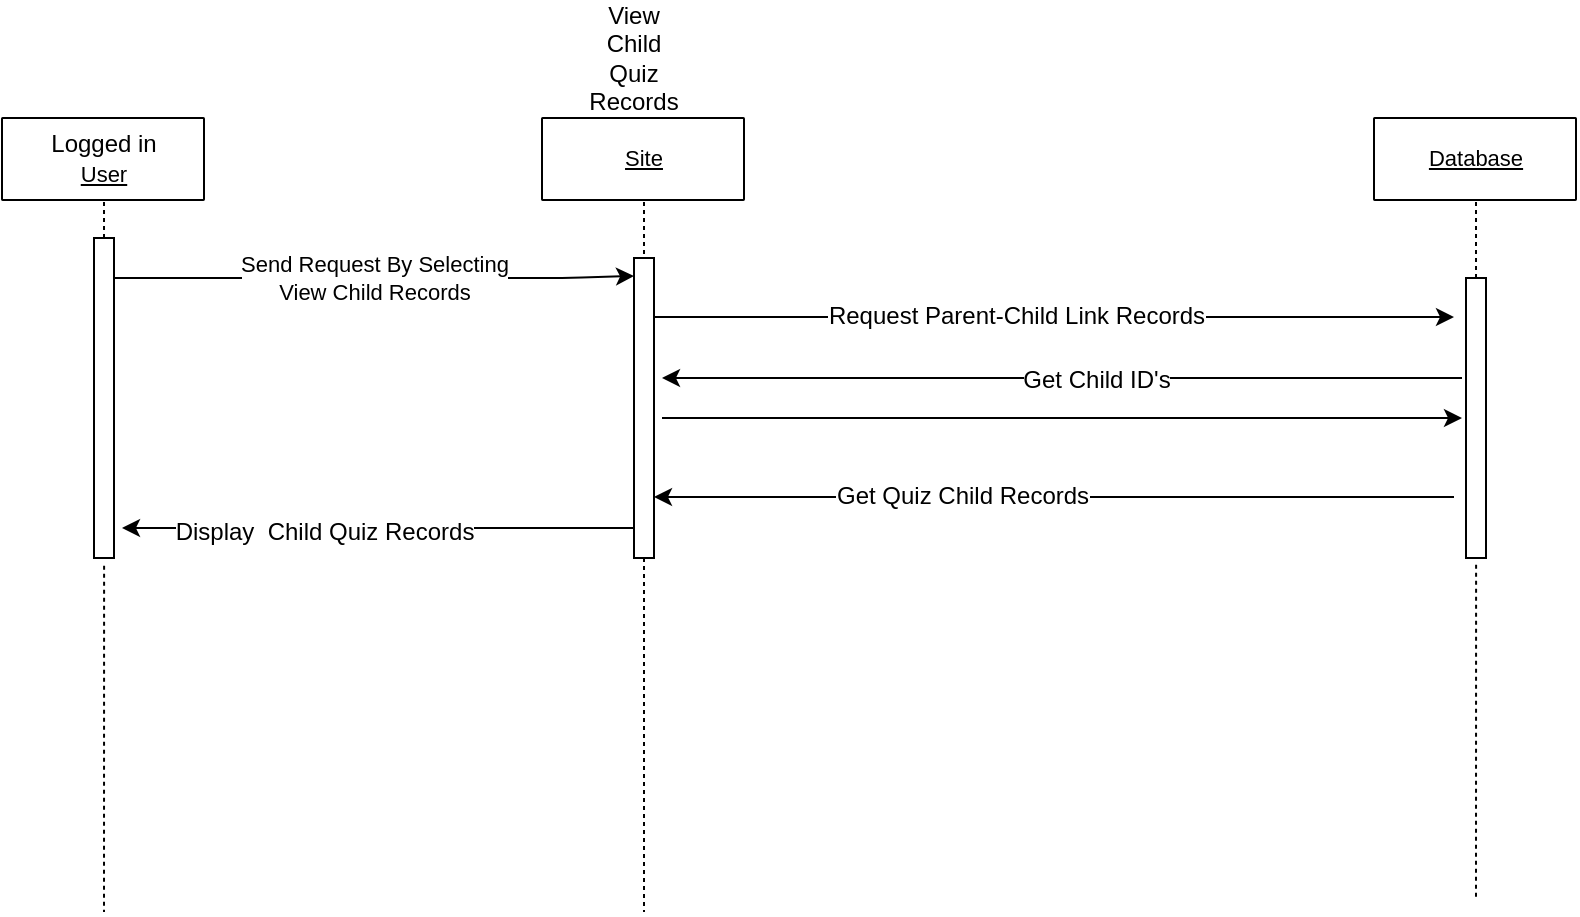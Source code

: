 <mxfile version="12.2.6" type="github" pages="1"><diagram id="z3GykfxEeM_3-pgF7mjN" name="Page-1"><mxGraphModel dx="1102" dy="601" grid="1" gridSize="10" guides="1" tooltips="1" connect="1" arrows="1" fold="1" page="1" pageScale="1" pageWidth="850" pageHeight="1100" math="0" shadow="0"><root><mxCell id="0"/><mxCell id="1" parent="0"/><mxCell id="WGgRwCxHu7iBe9GPnQNk-1" style="vsdxID=3;fillColor=none;gradientColor=none;strokeColor=none;spacingTop=-3;spacingBottom=-3;spacingLeft=-3;spacingRight=-3;labelBackgroundColor=none;rounded=0;html=1;whiteSpace=wrap;" parent="1" vertex="1"><mxGeometry x="40" y="60" width="101" height="41" as="geometry"/></mxCell><mxCell id="WGgRwCxHu7iBe9GPnQNk-2" style="vsdxID=4;fillColor=#ffffff;gradientColor=none;shape=stencil(pZFLDsIwDERP4y1yEiEOUMoFOEFEDLEISZWG7+lJaypVFSvY2TPPsjUG0/TedgQa+5LTme7sigezBa05espcagWmBdMcU6ZTTtfopO9sJTWOCjmZUQOt0ebDnl8kGq6M2qzFkMlLug0bHx9frOdEo7A7YQPHGavwH3rqv8I/o8sbajFGI6FxCJLs3F9GWSV5g2nf);strokeColor=#000000;spacingTop=-3;spacingBottom=-3;spacingLeft=-3;spacingRight=-3;labelBackgroundColor=none;rounded=1;html=1;whiteSpace=wrap;" parent="WGgRwCxHu7iBe9GPnQNk-1" vertex="1"><mxGeometry width="101" height="41" as="geometry"/></mxCell><mxCell id="WGgRwCxHu7iBe9GPnQNk-3" value="Logged in&lt;br&gt;&lt;p style=&quot;margin-left: 0 ; margin-right: 0 ; margin-top: 0px ; margin-bottom: 0px ; text-indent: 0 ; direction: ltr&quot;&gt;&lt;font style=&quot;font-size: 11px ; font-family: &amp;#34;arial&amp;#34; ; color: #000000 ; direction: ltr ; letter-spacing: 0px ; line-height: 100% ; opacity: 1&quot;&gt;&lt;u&gt;User&lt;/u&gt;&lt;/font&gt;&lt;/p&gt;" style="text;vsdxID=3;fillColor=none;gradientColor=none;strokeColor=none;spacingTop=-3;spacingBottom=-3;spacingLeft=-3;spacingRight=-3;labelBackgroundColor=none;rounded=0;html=1;whiteSpace=wrap;verticalAlign=middle;align=center;;html=1;" parent="WGgRwCxHu7iBe9GPnQNk-1" vertex="1"><mxGeometry y="-0.48" width="101.6" height="41.91" as="geometry"/></mxCell><mxCell id="WGgRwCxHu7iBe9GPnQNk-4" style="vsdxID=5;fillColor=none;gradientColor=none;strokeColor=none;spacingTop=-3;spacingBottom=-3;spacingLeft=-3;spacingRight=-3;labelBackgroundColor=none;rounded=0;html=1;whiteSpace=wrap;" parent="1" vertex="1"><mxGeometry x="310" y="60" width="101" height="41" as="geometry"/></mxCell><mxCell id="WGgRwCxHu7iBe9GPnQNk-5" style="vsdxID=6;fillColor=#ffffff;gradientColor=none;shape=stencil(pZFLDsIwDERP4y1yEiEOUMoFOEFEDLEISZWG7+lJaypVFSvY2TPPsjUG0/TedgQa+5LTme7sigezBa05espcagWmBdMcU6ZTTtfopO9sJTWOCjmZUQOt0ebDnl8kGq6M2qzFkMlLug0bHx9frOdEo7A7YQPHGavwH3rqv8I/o8sbajFGI6FxCJLs3F9GWSV5g2nf);strokeColor=#000000;spacingTop=-3;spacingBottom=-3;spacingLeft=-3;spacingRight=-3;labelBackgroundColor=none;rounded=1;html=1;whiteSpace=wrap;" parent="WGgRwCxHu7iBe9GPnQNk-4" vertex="1"><mxGeometry width="101" height="41" as="geometry"/></mxCell><mxCell id="WGgRwCxHu7iBe9GPnQNk-6" value="&lt;p style=&quot;align:center;margin-left:0;margin-right:0;margin-top:0px;margin-bottom:0px;text-indent:0;valign:middle;direction:ltr;&quot;&gt;&lt;font style=&quot;font-size:11px;font-family:Arial;color:#000000;direction:ltr;letter-spacing:0px;line-height:100%;opacity:1&quot;&gt;&lt;u&gt;Site&lt;/u&gt;&lt;/font&gt;&lt;/p&gt;" style="text;vsdxID=5;fillColor=none;gradientColor=none;strokeColor=none;spacingTop=-3;spacingBottom=-3;spacingLeft=-3;spacingRight=-3;labelBackgroundColor=none;rounded=0;html=1;whiteSpace=wrap;verticalAlign=middle;align=center;;html=1;" parent="WGgRwCxHu7iBe9GPnQNk-4" vertex="1"><mxGeometry y="-0.48" width="101.6" height="41.91" as="geometry"/></mxCell><mxCell id="WGgRwCxHu7iBe9GPnQNk-7" style="vsdxID=7;fillColor=none;gradientColor=none;strokeColor=none;spacingTop=-3;spacingBottom=-3;spacingLeft=-3;spacingRight=-3;labelBackgroundColor=none;rounded=0;html=1;whiteSpace=wrap;" parent="1" vertex="1"><mxGeometry x="726" y="60" width="101" height="41" as="geometry"/></mxCell><mxCell id="WGgRwCxHu7iBe9GPnQNk-8" style="vsdxID=8;fillColor=#ffffff;gradientColor=none;shape=stencil(pZFLDsIwDERP4y1yEiEOUMoFOEFEDLEISZWG7+lJaypVFSvY2TPPsjUG0/TedgQa+5LTme7sigezBa05espcagWmBdMcU6ZTTtfopO9sJTWOCjmZUQOt0ebDnl8kGq6M2qzFkMlLug0bHx9frOdEo7A7YQPHGavwH3rqv8I/o8sbajFGI6FxCJLs3F9GWSV5g2nf);strokeColor=#000000;spacingTop=-3;spacingBottom=-3;spacingLeft=-3;spacingRight=-3;labelBackgroundColor=none;rounded=1;html=1;whiteSpace=wrap;" parent="WGgRwCxHu7iBe9GPnQNk-7" vertex="1"><mxGeometry width="101" height="41" as="geometry"/></mxCell><mxCell id="WGgRwCxHu7iBe9GPnQNk-9" value="&lt;p style=&quot;align:center;margin-left:0;margin-right:0;margin-top:0px;margin-bottom:0px;text-indent:0;valign:middle;direction:ltr;&quot;&gt;&lt;font style=&quot;font-size:11px;font-family:Arial;color:#000000;direction:ltr;letter-spacing:0px;line-height:100%;opacity:1&quot;&gt;&lt;u&gt;Database&lt;/u&gt;&lt;/font&gt;&lt;/p&gt;" style="text;vsdxID=7;fillColor=none;gradientColor=none;strokeColor=none;spacingTop=-3;spacingBottom=-3;spacingLeft=-3;spacingRight=-3;labelBackgroundColor=none;rounded=0;html=1;whiteSpace=wrap;verticalAlign=middle;align=center;;html=1;" parent="WGgRwCxHu7iBe9GPnQNk-7" vertex="1"><mxGeometry y="-0.48" width="101.6" height="41.91" as="geometry"/></mxCell><mxCell id="WGgRwCxHu7iBe9GPnQNk-10" style="vsdxID=10;edgeStyle=none;dashed=1;dashPattern=2.00 2.00;startArrow=none;endArrow=none;startSize=5;endSize=5;strokeColor=#000000;spacingTop=-3;spacingBottom=-3;spacingLeft=-3;spacingRight=-3;verticalAlign=middle;html=1;labelBackgroundColor=none;rounded=0;" parent="1" source="Hc6lMpOv_d2KN20AxJxX-3" edge="1"><mxGeometry relative="1" as="geometry"><mxPoint as="offset"/><Array as="points"/><mxPoint x="361" y="102" as="sourcePoint"/><mxPoint x="361" y="457" as="targetPoint"/></mxGeometry></mxCell><mxCell id="WGgRwCxHu7iBe9GPnQNk-11" style="vsdxID=9;edgeStyle=none;dashed=1;dashPattern=2.00 2.00;startArrow=none;endArrow=none;startSize=5;endSize=5;strokeColor=#000000;spacingTop=-3;spacingBottom=-3;spacingLeft=-3;spacingRight=-3;verticalAlign=middle;html=1;labelBackgroundColor=none;rounded=0;exitX=0.505;exitY=1.024;exitDx=0;exitDy=0;exitPerimeter=0;" parent="1" source="Hc6lMpOv_d2KN20AxJxX-1" edge="1"><mxGeometry relative="1" as="geometry"><mxPoint as="offset"/><Array as="points"/><mxPoint x="91" y="457" as="targetPoint"/></mxGeometry></mxCell><mxCell id="WGgRwCxHu7iBe9GPnQNk-12" style="vsdxID=11;edgeStyle=none;dashed=1;dashPattern=2.00 2.00;startArrow=none;endArrow=none;startSize=5;endSize=5;strokeColor=#000000;spacingTop=-3;spacingBottom=-3;spacingLeft=-3;spacingRight=-3;verticalAlign=middle;html=1;labelBackgroundColor=none;rounded=0;exitX=0.505;exitY=1.024;exitDx=0;exitDy=0;exitPerimeter=0;" parent="1" source="Hc6lMpOv_d2KN20AxJxX-8" edge="1"><mxGeometry relative="1" as="geometry"><mxPoint as="offset"/><Array as="points"/><mxPoint x="777" y="450" as="targetPoint"/></mxGeometry></mxCell><mxCell id="Hc6lMpOv_d2KN20AxJxX-1" value="" style="html=1;points=[];perimeter=orthogonalPerimeter;" parent="1" vertex="1"><mxGeometry x="86" y="120" width="10" height="160" as="geometry"/></mxCell><mxCell id="Hc6lMpOv_d2KN20AxJxX-2" style="vsdxID=9;edgeStyle=none;dashed=1;dashPattern=2.00 2.00;startArrow=none;endArrow=none;startSize=5;endSize=5;strokeColor=#000000;spacingTop=-3;spacingBottom=-3;spacingLeft=-3;spacingRight=-3;verticalAlign=middle;html=1;labelBackgroundColor=none;rounded=0;exitX=0.505;exitY=1.024;exitDx=0;exitDy=0;exitPerimeter=0;" parent="1" source="WGgRwCxHu7iBe9GPnQNk-1" target="Hc6lMpOv_d2KN20AxJxX-1" edge="1"><mxGeometry relative="1" as="geometry"><mxPoint as="offset"/><Array as="points"/><mxPoint x="91" y="457" as="targetPoint"/><mxPoint x="91" y="102" as="sourcePoint"/></mxGeometry></mxCell><mxCell id="Hc6lMpOv_d2KN20AxJxX-3" value="" style="html=1;points=[];perimeter=orthogonalPerimeter;" parent="1" vertex="1"><mxGeometry x="356" y="130" width="10" height="150" as="geometry"/></mxCell><mxCell id="Hc6lMpOv_d2KN20AxJxX-4" style="vsdxID=10;edgeStyle=none;dashed=1;dashPattern=2.00 2.00;startArrow=none;endArrow=none;startSize=5;endSize=5;strokeColor=#000000;spacingTop=-3;spacingBottom=-3;spacingLeft=-3;spacingRight=-3;verticalAlign=middle;html=1;labelBackgroundColor=none;rounded=0;" parent="1" target="Hc6lMpOv_d2KN20AxJxX-3" edge="1"><mxGeometry relative="1" as="geometry"><mxPoint as="offset"/><Array as="points"/><mxPoint x="361" y="102" as="sourcePoint"/><mxPoint x="361" y="457" as="targetPoint"/></mxGeometry></mxCell><mxCell id="Hc6lMpOv_d2KN20AxJxX-5" value="&lt;div&gt;Send Request By Selecting&lt;/div&gt;&lt;div&gt;View Child Records&lt;/div&gt;" style="endArrow=classic;html=1;entryX=0;entryY=0.06;entryDx=0;entryDy=0;entryPerimeter=0;" parent="1" source="Hc6lMpOv_d2KN20AxJxX-1" edge="1" target="Hc6lMpOv_d2KN20AxJxX-3"><mxGeometry width="50" height="50" relative="1" as="geometry"><mxPoint x="180" y="210" as="sourcePoint"/><mxPoint x="350" y="160" as="targetPoint"/><Array as="points"><mxPoint x="320" y="140"/></Array></mxGeometry></mxCell><mxCell id="Hc6lMpOv_d2KN20AxJxX-9" value="" style="endArrow=classic;html=1;" parent="1" edge="1"><mxGeometry width="50" height="50" relative="1" as="geometry"><mxPoint x="366" y="159.5" as="sourcePoint"/><mxPoint x="766" y="159.5" as="targetPoint"/></mxGeometry></mxCell><mxCell id="Hc6lMpOv_d2KN20AxJxX-10" value="Request Parent-Child Link Records" style="text;html=1;resizable=0;points=[];align=center;verticalAlign=middle;labelBackgroundColor=#ffffff;" parent="Hc6lMpOv_d2KN20AxJxX-9" vertex="1" connectable="0"><mxGeometry x="-0.095" y="1" relative="1" as="geometry"><mxPoint as="offset"/></mxGeometry></mxCell><mxCell id="Hc6lMpOv_d2KN20AxJxX-11" value="" style="endArrow=classic;html=1;" parent="1" edge="1"><mxGeometry width="50" height="50" relative="1" as="geometry"><mxPoint x="766" y="249.5" as="sourcePoint"/><mxPoint x="366" y="249.5" as="targetPoint"/></mxGeometry></mxCell><mxCell id="Hc6lMpOv_d2KN20AxJxX-12" value="Get Quiz Child Records" style="text;html=1;resizable=0;points=[];align=center;verticalAlign=middle;labelBackgroundColor=#ffffff;" parent="Hc6lMpOv_d2KN20AxJxX-11" vertex="1" connectable="0"><mxGeometry x="0.23" y="-1" relative="1" as="geometry"><mxPoint as="offset"/></mxGeometry></mxCell><mxCell id="Hc6lMpOv_d2KN20AxJxX-13" value="" style="endArrow=classic;html=1;exitX=0;exitY=0.9;exitDx=0;exitDy=0;exitPerimeter=0;" parent="1" source="Hc6lMpOv_d2KN20AxJxX-3" edge="1"><mxGeometry width="50" height="50" relative="1" as="geometry"><mxPoint x="40" y="530" as="sourcePoint"/><mxPoint x="100" y="265" as="targetPoint"/></mxGeometry></mxCell><mxCell id="Hc6lMpOv_d2KN20AxJxX-14" value="Display&amp;nbsp; Child Quiz Records" style="text;html=1;resizable=0;points=[];align=center;verticalAlign=middle;labelBackgroundColor=#ffffff;" parent="Hc6lMpOv_d2KN20AxJxX-13" vertex="1" connectable="0"><mxGeometry x="0.209" y="2" relative="1" as="geometry"><mxPoint as="offset"/></mxGeometry></mxCell><mxCell id="Hc6lMpOv_d2KN20AxJxX-15" value="View Child Quiz Records" style="text;html=1;strokeColor=none;fillColor=none;align=center;verticalAlign=middle;whiteSpace=wrap;rounded=0;" parent="1" vertex="1"><mxGeometry x="336" y="20" width="40" height="20" as="geometry"/></mxCell><mxCell id="7GSS5NMgXbWY-Nr6SLRW-1" value="" style="endArrow=classic;html=1;" edge="1" parent="1"><mxGeometry width="50" height="50" relative="1" as="geometry"><mxPoint x="370" y="210" as="sourcePoint"/><mxPoint x="770" y="210" as="targetPoint"/></mxGeometry></mxCell><mxCell id="Hc6lMpOv_d2KN20AxJxX-8" value="" style="html=1;points=[];perimeter=orthogonalPerimeter;" parent="1" vertex="1"><mxGeometry x="772" y="140" width="10" height="140" as="geometry"/></mxCell><mxCell id="7GSS5NMgXbWY-Nr6SLRW-2" style="vsdxID=11;edgeStyle=none;dashed=1;dashPattern=2.00 2.00;startArrow=none;endArrow=none;startSize=5;endSize=5;strokeColor=#000000;spacingTop=-3;spacingBottom=-3;spacingLeft=-3;spacingRight=-3;verticalAlign=middle;html=1;labelBackgroundColor=none;rounded=0;exitX=0.505;exitY=1.024;exitDx=0;exitDy=0;exitPerimeter=0;" edge="1" parent="1" source="WGgRwCxHu7iBe9GPnQNk-7" target="Hc6lMpOv_d2KN20AxJxX-8"><mxGeometry relative="1" as="geometry"><mxPoint as="offset"/><Array as="points"/><mxPoint x="777" y="450" as="targetPoint"/><mxPoint x="777" y="102" as="sourcePoint"/></mxGeometry></mxCell><mxCell id="7GSS5NMgXbWY-Nr6SLRW-3" value="" style="endArrow=classic;html=1;entryX=1.4;entryY=0.4;entryDx=0;entryDy=0;entryPerimeter=0;" edge="1" parent="1" target="Hc6lMpOv_d2KN20AxJxX-3"><mxGeometry width="50" height="50" relative="1" as="geometry"><mxPoint x="770" y="190" as="sourcePoint"/><mxPoint x="80" y="560" as="targetPoint"/></mxGeometry></mxCell><mxCell id="7GSS5NMgXbWY-Nr6SLRW-4" value="Get Child ID's" style="text;html=1;resizable=0;points=[];align=center;verticalAlign=middle;labelBackgroundColor=#ffffff;" vertex="1" connectable="0" parent="7GSS5NMgXbWY-Nr6SLRW-3"><mxGeometry x="-0.085" y="1" relative="1" as="geometry"><mxPoint as="offset"/></mxGeometry></mxCell></root></mxGraphModel></diagram></mxfile>